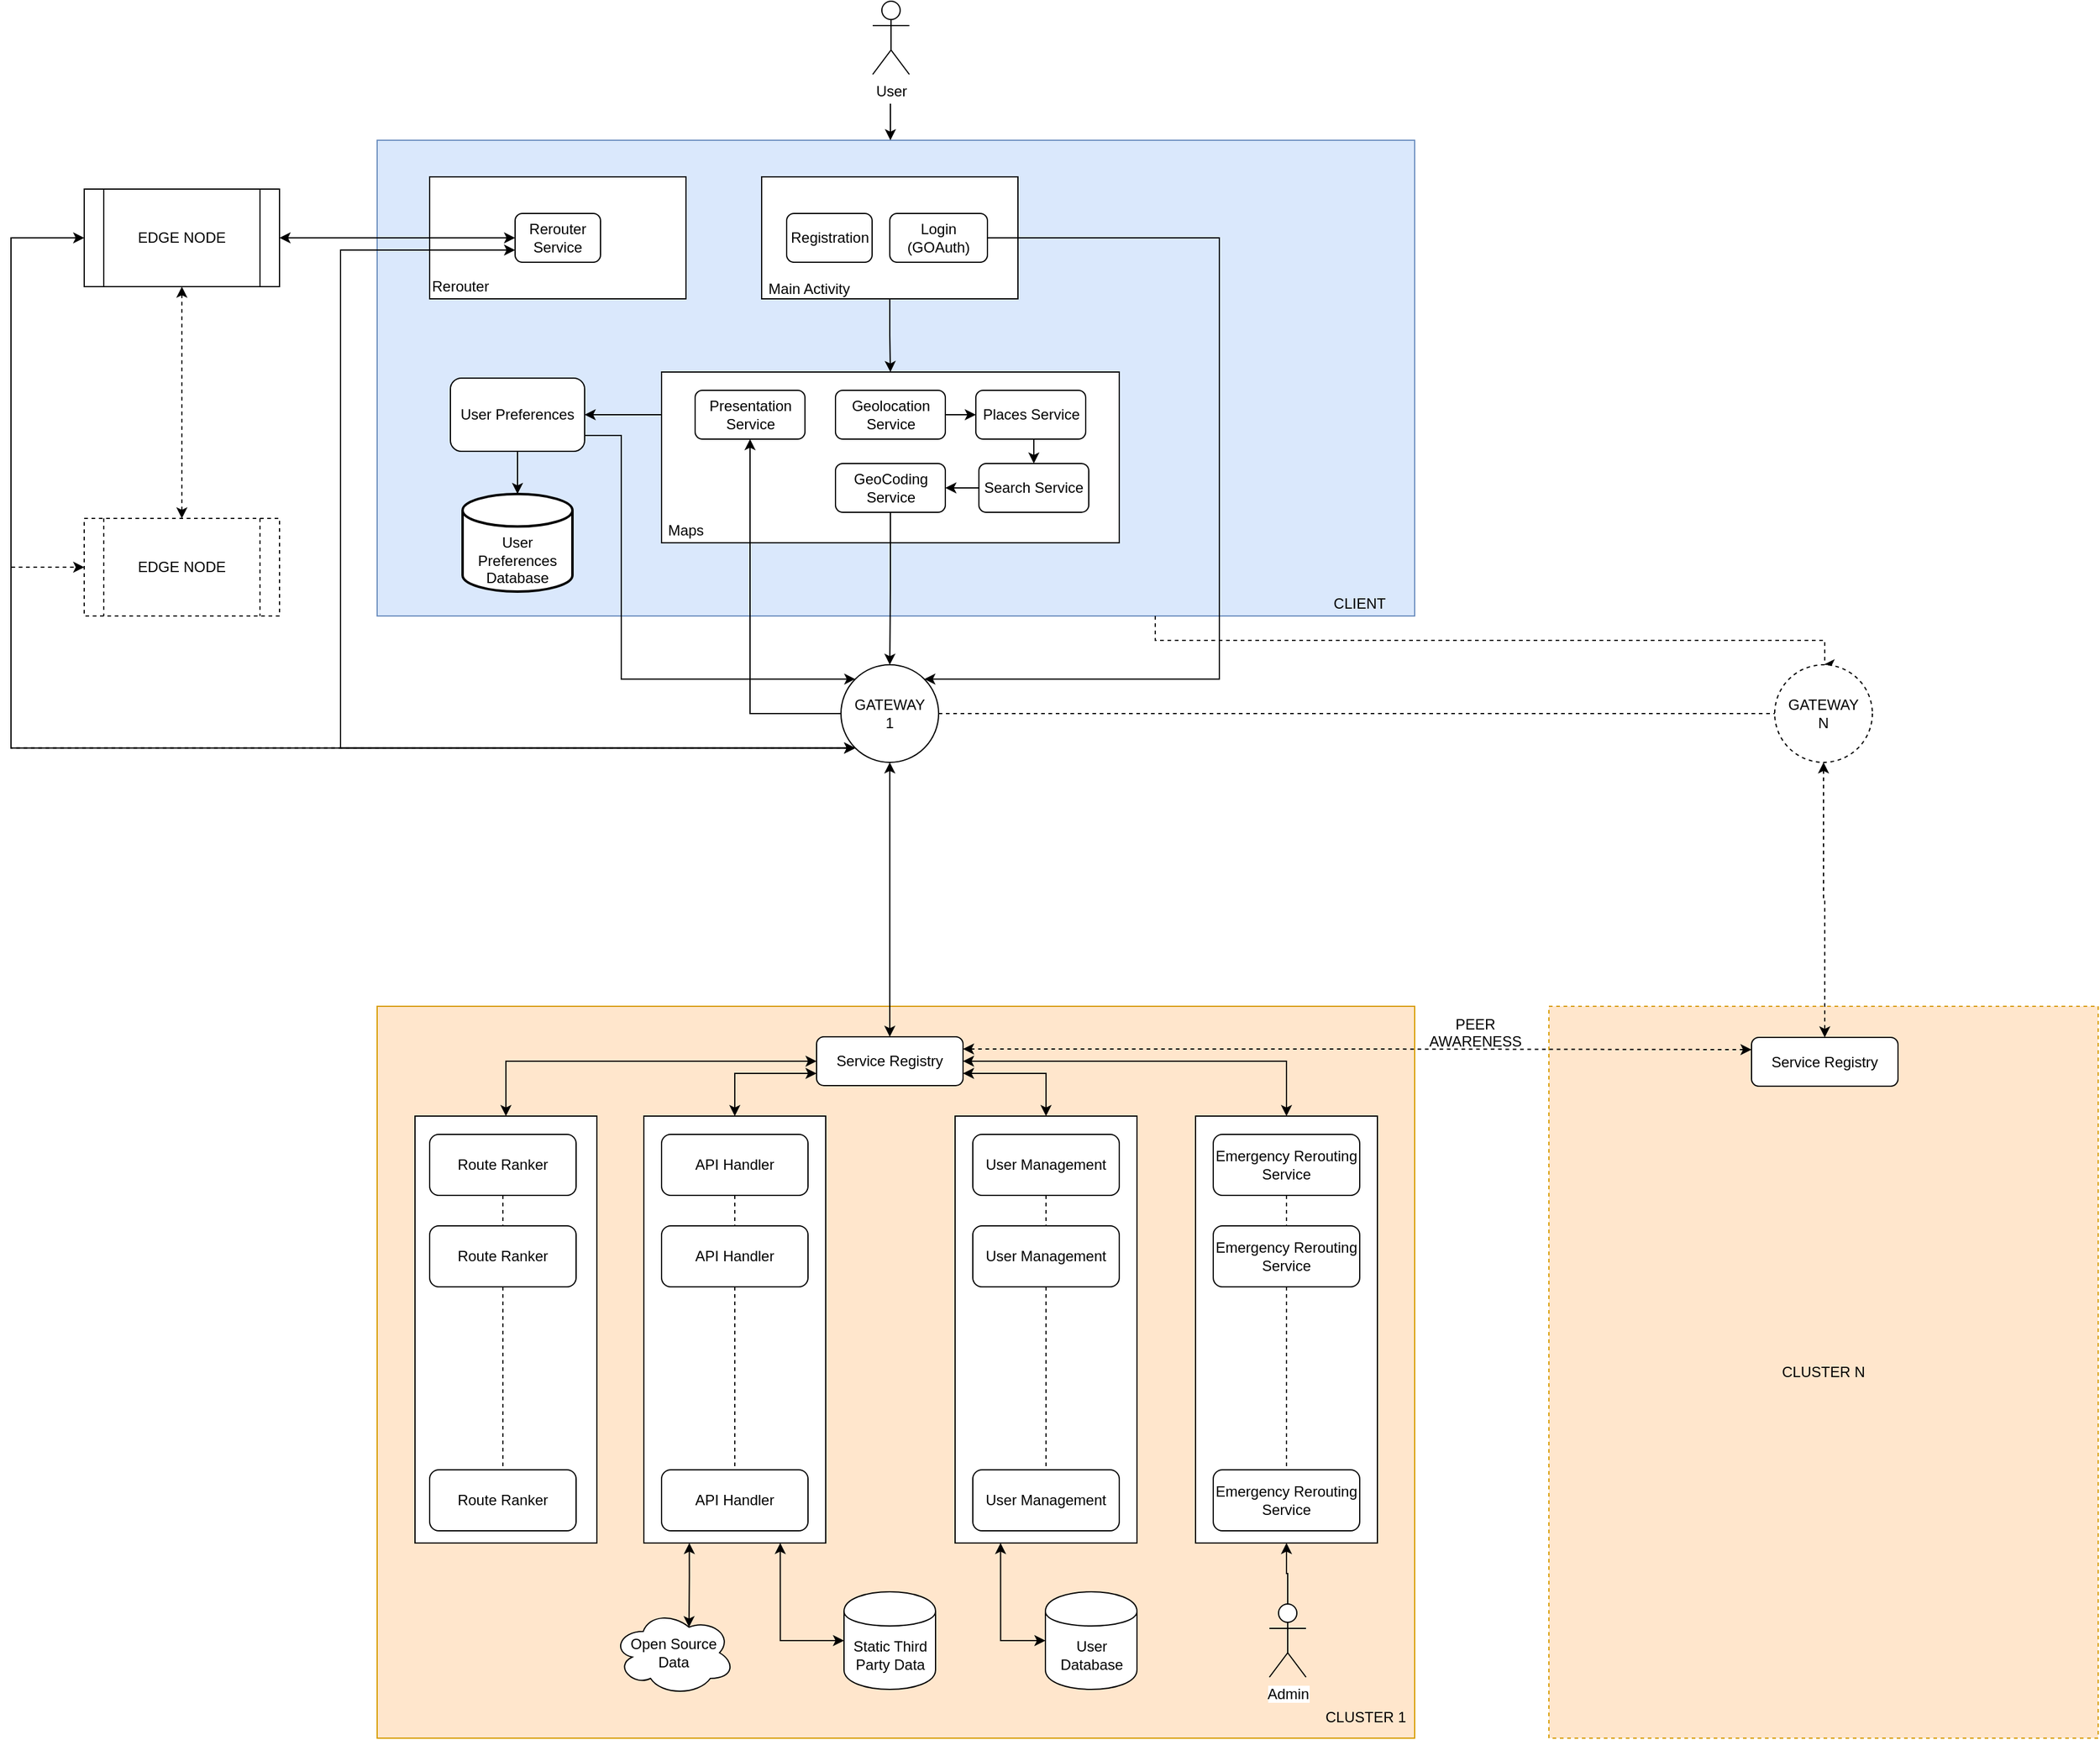 <mxfile version="10.6.0" type="device"><diagram id="mybhikKIC00zpc_PzN2D" name="Page-1"><mxGraphModel dx="2530" dy="2068" grid="1" gridSize="10" guides="1" tooltips="1" connect="1" arrows="1" fold="1" page="1" pageScale="1" pageWidth="850" pageHeight="1100" math="0" shadow="0"><root><mxCell id="0"/><mxCell id="1" parent="0"/><mxCell id="wE9JwiQOG_9vIh5-JScg-59" value="" style="rounded=0;whiteSpace=wrap;html=1;fillColor=#ffe6cc;strokeColor=#d79b00;" parent="1" vertex="1"><mxGeometry y="800" width="850" height="600" as="geometry"/></mxCell><mxCell id="ZynzFUk2i4fDw7fkE-F0-60" value="" style="rounded=0;whiteSpace=wrap;html=1;" vertex="1" parent="1"><mxGeometry x="670.5" y="890" width="149" height="350" as="geometry"/></mxCell><mxCell id="ZynzFUk2i4fDw7fkE-F0-66" style="edgeStyle=orthogonalEdgeStyle;rounded=0;orthogonalLoop=1;jettySize=auto;html=1;exitX=0.25;exitY=1;exitDx=0;exitDy=0;entryX=0;entryY=0.5;entryDx=0;entryDy=0;startArrow=classic;startFill=1;endArrow=classic;endFill=1;" edge="1" parent="1" source="ZynzFUk2i4fDw7fkE-F0-59" target="wE9JwiQOG_9vIh5-JScg-68"><mxGeometry relative="1" as="geometry"/></mxCell><mxCell id="ZynzFUk2i4fDw7fkE-F0-59" value="" style="rounded=0;whiteSpace=wrap;html=1;" vertex="1" parent="1"><mxGeometry x="473.5" y="890" width="149" height="350" as="geometry"/></mxCell><mxCell id="ZynzFUk2i4fDw7fkE-F0-64" style="edgeStyle=orthogonalEdgeStyle;rounded=0;orthogonalLoop=1;jettySize=auto;html=1;exitX=0.25;exitY=1;exitDx=0;exitDy=0;entryX=0.625;entryY=0.2;entryDx=0;entryDy=0;entryPerimeter=0;startArrow=classic;startFill=1;endArrow=classic;endFill=1;" edge="1" parent="1" source="ZynzFUk2i4fDw7fkE-F0-58" target="wE9JwiQOG_9vIh5-JScg-66"><mxGeometry relative="1" as="geometry"/></mxCell><mxCell id="ZynzFUk2i4fDw7fkE-F0-65" style="edgeStyle=orthogonalEdgeStyle;rounded=0;orthogonalLoop=1;jettySize=auto;html=1;exitX=0.75;exitY=1;exitDx=0;exitDy=0;entryX=0;entryY=0.5;entryDx=0;entryDy=0;startArrow=classic;startFill=1;endArrow=classic;endFill=1;" edge="1" parent="1" source="ZynzFUk2i4fDw7fkE-F0-58" target="wE9JwiQOG_9vIh5-JScg-67"><mxGeometry relative="1" as="geometry"/></mxCell><mxCell id="ZynzFUk2i4fDw7fkE-F0-58" value="" style="rounded=0;whiteSpace=wrap;html=1;" vertex="1" parent="1"><mxGeometry x="218.5" y="890" width="149" height="350" as="geometry"/></mxCell><mxCell id="ZynzFUk2i4fDw7fkE-F0-57" value="" style="rounded=0;whiteSpace=wrap;html=1;" vertex="1" parent="1"><mxGeometry x="31" y="890" width="149" height="350" as="geometry"/></mxCell><mxCell id="wE9JwiQOG_9vIh5-JScg-9" value="" style="rounded=0;whiteSpace=wrap;html=1;fillColor=#dae8fc;strokeColor=#6c8ebf;" parent="1" vertex="1"><mxGeometry y="90" width="850" height="390" as="geometry"/></mxCell><mxCell id="ZynzFUk2i4fDw7fkE-F0-5" style="edgeStyle=orthogonalEdgeStyle;rounded=0;orthogonalLoop=1;jettySize=auto;html=1;exitX=0;exitY=0.25;exitDx=0;exitDy=0;entryX=1;entryY=0.5;entryDx=0;entryDy=0;" edge="1" parent="1" source="ZynzFUk2i4fDw7fkE-F0-3" target="wE9JwiQOG_9vIh5-JScg-34"><mxGeometry relative="1" as="geometry"/></mxCell><mxCell id="ZynzFUk2i4fDw7fkE-F0-3" value="" style="rounded=0;whiteSpace=wrap;html=1;" vertex="1" parent="1"><mxGeometry x="233" y="280" width="375" height="140" as="geometry"/></mxCell><mxCell id="ZynzFUk2i4fDw7fkE-F0-4" style="edgeStyle=orthogonalEdgeStyle;rounded=0;orthogonalLoop=1;jettySize=auto;html=1;exitX=0.5;exitY=1;exitDx=0;exitDy=0;entryX=0.5;entryY=0;entryDx=0;entryDy=0;" edge="1" parent="1" source="ZynzFUk2i4fDw7fkE-F0-2" target="ZynzFUk2i4fDw7fkE-F0-3"><mxGeometry relative="1" as="geometry"/></mxCell><mxCell id="ZynzFUk2i4fDw7fkE-F0-2" value="" style="rounded=0;whiteSpace=wrap;html=1;" vertex="1" parent="1"><mxGeometry x="315" y="120" width="210" height="100" as="geometry"/></mxCell><mxCell id="wE9JwiQOG_9vIh5-JScg-1" value="User" style="shape=umlActor;verticalLabelPosition=bottom;labelBackgroundColor=#ffffff;verticalAlign=top;html=1;outlineConnect=0;" parent="1" vertex="1"><mxGeometry x="406" y="-24" width="30" height="60" as="geometry"/></mxCell><mxCell id="wE9JwiQOG_9vIh5-JScg-7" value="" style="endArrow=classic;html=1;" parent="1" edge="1"><mxGeometry width="50" height="50" relative="1" as="geometry"><mxPoint x="420.5" y="60" as="sourcePoint"/><mxPoint x="420.5" y="90" as="targetPoint"/></mxGeometry></mxCell><mxCell id="wE9JwiQOG_9vIh5-JScg-11" value="Registration" style="rounded=1;whiteSpace=wrap;html=1;" parent="1" vertex="1"><mxGeometry x="335.5" y="150" width="70" height="40" as="geometry"/></mxCell><mxCell id="ZynzFUk2i4fDw7fkE-F0-12" style="edgeStyle=orthogonalEdgeStyle;rounded=0;orthogonalLoop=1;jettySize=auto;html=1;exitX=1;exitY=0.5;exitDx=0;exitDy=0;entryX=1;entryY=0;entryDx=0;entryDy=0;" edge="1" parent="1" source="wE9JwiQOG_9vIh5-JScg-12" target="wE9JwiQOG_9vIh5-JScg-44"><mxGeometry relative="1" as="geometry"><Array as="points"><mxPoint x="690" y="170"/><mxPoint x="690" y="531"/></Array></mxGeometry></mxCell><mxCell id="wE9JwiQOG_9vIh5-JScg-12" value="Login (GOAuth)" style="rounded=1;whiteSpace=wrap;html=1;" parent="1" vertex="1"><mxGeometry x="420" y="150" width="80" height="40" as="geometry"/></mxCell><mxCell id="wE9JwiQOG_9vIh5-JScg-17" value="Main Activity" style="text;html=1;strokeColor=none;fillColor=none;align=center;verticalAlign=middle;whiteSpace=wrap;rounded=0;" parent="1" vertex="1"><mxGeometry x="309" y="207" width="90" height="10" as="geometry"/></mxCell><mxCell id="ZynzFUk2i4fDw7fkE-F0-6" style="edgeStyle=orthogonalEdgeStyle;rounded=0;orthogonalLoop=1;jettySize=auto;html=1;exitX=1;exitY=0.5;exitDx=0;exitDy=0;entryX=0;entryY=0.5;entryDx=0;entryDy=0;" edge="1" parent="1" source="wE9JwiQOG_9vIh5-JScg-20" target="wE9JwiQOG_9vIh5-JScg-21"><mxGeometry relative="1" as="geometry"/></mxCell><mxCell id="wE9JwiQOG_9vIh5-JScg-20" value="Geolocation Service" style="rounded=1;whiteSpace=wrap;html=1;" parent="1" vertex="1"><mxGeometry x="375.5" y="295" width="90" height="40" as="geometry"/></mxCell><mxCell id="ZynzFUk2i4fDw7fkE-F0-7" style="edgeStyle=orthogonalEdgeStyle;rounded=0;orthogonalLoop=1;jettySize=auto;html=1;exitX=0.5;exitY=1;exitDx=0;exitDy=0;entryX=0.5;entryY=0;entryDx=0;entryDy=0;" edge="1" parent="1" source="wE9JwiQOG_9vIh5-JScg-21" target="wE9JwiQOG_9vIh5-JScg-22"><mxGeometry relative="1" as="geometry"/></mxCell><mxCell id="wE9JwiQOG_9vIh5-JScg-21" value="Places Service" style="rounded=1;whiteSpace=wrap;html=1;" parent="1" vertex="1"><mxGeometry x="490.5" y="295" width="90" height="40" as="geometry"/></mxCell><mxCell id="ZynzFUk2i4fDw7fkE-F0-8" style="edgeStyle=orthogonalEdgeStyle;rounded=0;orthogonalLoop=1;jettySize=auto;html=1;exitX=0;exitY=0.5;exitDx=0;exitDy=0;entryX=1;entryY=0.5;entryDx=0;entryDy=0;" edge="1" parent="1" source="wE9JwiQOG_9vIh5-JScg-22" target="wE9JwiQOG_9vIh5-JScg-23"><mxGeometry relative="1" as="geometry"/></mxCell><mxCell id="wE9JwiQOG_9vIh5-JScg-22" value="Search Service" style="rounded=1;whiteSpace=wrap;html=1;" parent="1" vertex="1"><mxGeometry x="493" y="355" width="90" height="40" as="geometry"/></mxCell><mxCell id="ZynzFUk2i4fDw7fkE-F0-9" style="edgeStyle=orthogonalEdgeStyle;rounded=0;orthogonalLoop=1;jettySize=auto;html=1;exitX=0.5;exitY=1;exitDx=0;exitDy=0;entryX=0.5;entryY=0;entryDx=0;entryDy=0;" edge="1" parent="1" source="wE9JwiQOG_9vIh5-JScg-23" target="wE9JwiQOG_9vIh5-JScg-44"><mxGeometry relative="1" as="geometry"/></mxCell><mxCell id="ZynzFUk2i4fDw7fkE-F0-24" style="edgeStyle=orthogonalEdgeStyle;rounded=0;orthogonalLoop=1;jettySize=auto;html=1;exitX=0.75;exitY=1;exitDx=0;exitDy=0;entryX=0.5;entryY=0;entryDx=0;entryDy=0;dashed=1;startArrow=none;startFill=0;endArrow=classic;endFill=1;" edge="1" parent="1" source="wE9JwiQOG_9vIh5-JScg-9" target="ZynzFUk2i4fDw7fkE-F0-19"><mxGeometry relative="1" as="geometry"><Array as="points"><mxPoint x="638" y="500"/><mxPoint x="1186" y="500"/></Array></mxGeometry></mxCell><mxCell id="wE9JwiQOG_9vIh5-JScg-23" value="GeoCoding Service" style="rounded=1;whiteSpace=wrap;html=1;" parent="1" vertex="1"><mxGeometry x="375.5" y="355" width="90" height="40" as="geometry"/></mxCell><mxCell id="wE9JwiQOG_9vIh5-JScg-26" value="Presentation Service" style="rounded=1;whiteSpace=wrap;html=1;" parent="1" vertex="1"><mxGeometry x="260.5" y="295" width="90" height="40" as="geometry"/></mxCell><mxCell id="wE9JwiQOG_9vIh5-JScg-27" value="Maps " style="text;html=1;strokeColor=none;fillColor=none;align=center;verticalAlign=middle;whiteSpace=wrap;rounded=0;" parent="1" vertex="1"><mxGeometry x="233" y="400" width="40" height="20" as="geometry"/></mxCell><mxCell id="ZynzFUk2i4fDw7fkE-F0-1" style="edgeStyle=orthogonalEdgeStyle;rounded=0;orthogonalLoop=1;jettySize=auto;html=1;exitX=0.5;exitY=1;exitDx=0;exitDy=0;entryX=0.5;entryY=0;entryDx=0;entryDy=0;entryPerimeter=0;" edge="1" parent="1" source="wE9JwiQOG_9vIh5-JScg-34" target="wE9JwiQOG_9vIh5-JScg-37"><mxGeometry relative="1" as="geometry"/></mxCell><mxCell id="ZynzFUk2i4fDw7fkE-F0-11" style="edgeStyle=orthogonalEdgeStyle;rounded=0;orthogonalLoop=1;jettySize=auto;html=1;exitX=1;exitY=0.75;exitDx=0;exitDy=0;entryX=0;entryY=0;entryDx=0;entryDy=0;" edge="1" parent="1" source="wE9JwiQOG_9vIh5-JScg-34" target="wE9JwiQOG_9vIh5-JScg-44"><mxGeometry relative="1" as="geometry"><Array as="points"><mxPoint x="200" y="332"/><mxPoint x="200" y="532"/></Array></mxGeometry></mxCell><mxCell id="wE9JwiQOG_9vIh5-JScg-34" value="User Preferences" style="rounded=1;whiteSpace=wrap;html=1;" parent="1" vertex="1"><mxGeometry x="60" y="285" width="110" height="60" as="geometry"/></mxCell><mxCell id="wE9JwiQOG_9vIh5-JScg-37" value="&lt;br&gt;&lt;div&gt;&lt;br&gt;&lt;/div&gt;&lt;div&gt;User Preferences Database&lt;/div&gt;" style="strokeWidth=2;html=1;shape=mxgraph.flowchart.database;whiteSpace=wrap;" parent="1" vertex="1"><mxGeometry x="70" y="380" width="90" height="80" as="geometry"/></mxCell><mxCell id="wE9JwiQOG_9vIh5-JScg-42" value="CLIENT " style="text;html=1;strokeColor=none;fillColor=none;align=center;verticalAlign=middle;whiteSpace=wrap;rounded=0;" parent="1" vertex="1"><mxGeometry x="760" y="460" width="90" height="20" as="geometry"/></mxCell><mxCell id="ZynzFUk2i4fDw7fkE-F0-13" style="edgeStyle=orthogonalEdgeStyle;rounded=0;orthogonalLoop=1;jettySize=auto;html=1;exitX=0;exitY=0.5;exitDx=0;exitDy=0;entryX=0.5;entryY=1;entryDx=0;entryDy=0;" edge="1" parent="1" source="wE9JwiQOG_9vIh5-JScg-44" target="wE9JwiQOG_9vIh5-JScg-26"><mxGeometry relative="1" as="geometry"/></mxCell><mxCell id="ZynzFUk2i4fDw7fkE-F0-20" style="edgeStyle=orthogonalEdgeStyle;rounded=0;orthogonalLoop=1;jettySize=auto;html=1;exitX=1;exitY=0.5;exitDx=0;exitDy=0;entryX=0;entryY=0.5;entryDx=0;entryDy=0;startArrow=none;startFill=0;endArrow=none;endFill=0;dashed=1;" edge="1" parent="1" source="wE9JwiQOG_9vIh5-JScg-44" target="ZynzFUk2i4fDw7fkE-F0-19"><mxGeometry relative="1" as="geometry"/></mxCell><mxCell id="ZynzFUk2i4fDw7fkE-F0-37" style="edgeStyle=orthogonalEdgeStyle;rounded=0;orthogonalLoop=1;jettySize=auto;html=1;exitX=0;exitY=1;exitDx=0;exitDy=0;entryX=0;entryY=0.5;entryDx=0;entryDy=0;dashed=1;startArrow=classic;startFill=1;endArrow=classic;endFill=1;" edge="1" parent="1" source="wE9JwiQOG_9vIh5-JScg-44" target="ZynzFUk2i4fDw7fkE-F0-28"><mxGeometry relative="1" as="geometry"><Array as="points"><mxPoint x="-300" y="589"/><mxPoint x="-300" y="440"/></Array></mxGeometry></mxCell><mxCell id="wE9JwiQOG_9vIh5-JScg-44" value="GATEWAY&lt;br&gt;1&lt;br&gt;" style="ellipse;whiteSpace=wrap;html=1;aspect=fixed;" parent="1" vertex="1"><mxGeometry x="380" y="520" width="80" height="80" as="geometry"/></mxCell><mxCell id="wE9JwiQOG_9vIh5-JScg-76" style="edgeStyle=orthogonalEdgeStyle;rounded=0;orthogonalLoop=1;jettySize=auto;html=1;startArrow=classic;startFill=1;exitX=0;exitY=0.5;exitDx=0;exitDy=0;entryX=0.5;entryY=0;entryDx=0;entryDy=0;" parent="1" source="wE9JwiQOG_9vIh5-JScg-61" target="ZynzFUk2i4fDw7fkE-F0-57" edge="1"><mxGeometry relative="1" as="geometry"/></mxCell><mxCell id="wE9JwiQOG_9vIh5-JScg-80" style="edgeStyle=orthogonalEdgeStyle;rounded=0;orthogonalLoop=1;jettySize=auto;html=1;startArrow=classic;startFill=1;exitX=1;exitY=0.5;exitDx=0;exitDy=0;entryX=0.5;entryY=0;entryDx=0;entryDy=0;" parent="1" source="wE9JwiQOG_9vIh5-JScg-61" target="ZynzFUk2i4fDw7fkE-F0-60" edge="1"><mxGeometry relative="1" as="geometry"/></mxCell><mxCell id="ZynzFUk2i4fDw7fkE-F0-14" style="edgeStyle=orthogonalEdgeStyle;rounded=0;orthogonalLoop=1;jettySize=auto;html=1;exitX=0;exitY=0.75;exitDx=0;exitDy=0;startArrow=classic;startFill=1;entryX=0.5;entryY=0;entryDx=0;entryDy=0;" edge="1" parent="1" source="wE9JwiQOG_9vIh5-JScg-61" target="ZynzFUk2i4fDw7fkE-F0-58"><mxGeometry relative="1" as="geometry"><mxPoint x="293" y="890" as="targetPoint"/></mxGeometry></mxCell><mxCell id="ZynzFUk2i4fDw7fkE-F0-63" style="edgeStyle=orthogonalEdgeStyle;rounded=0;orthogonalLoop=1;jettySize=auto;html=1;exitX=1;exitY=0.75;exitDx=0;exitDy=0;entryX=0.5;entryY=0;entryDx=0;entryDy=0;startArrow=classic;startFill=1;endArrow=classic;endFill=1;" edge="1" parent="1" source="wE9JwiQOG_9vIh5-JScg-61" target="ZynzFUk2i4fDw7fkE-F0-59"><mxGeometry relative="1" as="geometry"/></mxCell><mxCell id="wE9JwiQOG_9vIh5-JScg-61" value="Service Registry" style="rounded=1;whiteSpace=wrap;html=1;" parent="1" vertex="1"><mxGeometry x="360" y="825" width="120" height="40" as="geometry"/></mxCell><mxCell id="ZynzFUk2i4fDw7fkE-F0-43" style="edgeStyle=orthogonalEdgeStyle;rounded=0;orthogonalLoop=1;jettySize=auto;html=1;exitX=0.5;exitY=1;exitDx=0;exitDy=0;entryX=0.5;entryY=0;entryDx=0;entryDy=0;startArrow=none;startFill=0;endArrow=none;endFill=0;dashed=1;" edge="1" parent="1" source="wE9JwiQOG_9vIh5-JScg-62" target="ZynzFUk2i4fDw7fkE-F0-41"><mxGeometry relative="1" as="geometry"/></mxCell><mxCell id="wE9JwiQOG_9vIh5-JScg-62" value="Route Ranker" style="rounded=1;whiteSpace=wrap;html=1;" parent="1" vertex="1"><mxGeometry x="43" y="905" width="120" height="50" as="geometry"/></mxCell><mxCell id="ZynzFUk2i4fDw7fkE-F0-51" style="edgeStyle=orthogonalEdgeStyle;rounded=0;orthogonalLoop=1;jettySize=auto;html=1;exitX=0.5;exitY=1;exitDx=0;exitDy=0;entryX=0.5;entryY=0;entryDx=0;entryDy=0;dashed=1;startArrow=none;startFill=0;endArrow=none;endFill=0;" edge="1" parent="1" source="wE9JwiQOG_9vIh5-JScg-63" target="ZynzFUk2i4fDw7fkE-F0-45"><mxGeometry relative="1" as="geometry"/></mxCell><mxCell id="wE9JwiQOG_9vIh5-JScg-63" value="API Handler" style="rounded=1;whiteSpace=wrap;html=1;" parent="1" vertex="1"><mxGeometry x="233" y="905" width="120" height="50" as="geometry"/></mxCell><mxCell id="ZynzFUk2i4fDw7fkE-F0-53" style="edgeStyle=orthogonalEdgeStyle;rounded=0;orthogonalLoop=1;jettySize=auto;html=1;exitX=0.5;exitY=1;exitDx=0;exitDy=0;entryX=0.5;entryY=0;entryDx=0;entryDy=0;dashed=1;startArrow=none;startFill=0;endArrow=none;endFill=0;" edge="1" parent="1" source="wE9JwiQOG_9vIh5-JScg-64" target="ZynzFUk2i4fDw7fkE-F0-46"><mxGeometry relative="1" as="geometry"/></mxCell><mxCell id="wE9JwiQOG_9vIh5-JScg-64" value="User Management" style="rounded=1;whiteSpace=wrap;html=1;" parent="1" vertex="1"><mxGeometry x="488" y="905" width="120" height="50" as="geometry"/></mxCell><mxCell id="ZynzFUk2i4fDw7fkE-F0-55" style="edgeStyle=orthogonalEdgeStyle;rounded=0;orthogonalLoop=1;jettySize=auto;html=1;exitX=0.5;exitY=1;exitDx=0;exitDy=0;entryX=0.5;entryY=0;entryDx=0;entryDy=0;dashed=1;startArrow=none;startFill=0;endArrow=none;endFill=0;" edge="1" parent="1" source="wE9JwiQOG_9vIh5-JScg-65" target="ZynzFUk2i4fDw7fkE-F0-47"><mxGeometry relative="1" as="geometry"/></mxCell><mxCell id="wE9JwiQOG_9vIh5-JScg-65" value="Emergency Rerouting Service" style="rounded=1;whiteSpace=wrap;html=1;" parent="1" vertex="1"><mxGeometry x="685" y="905" width="120" height="50" as="geometry"/></mxCell><mxCell id="wE9JwiQOG_9vIh5-JScg-66" value="Open Source Data" style="ellipse;shape=cloud;whiteSpace=wrap;html=1;" parent="1" vertex="1"><mxGeometry x="193" y="1295" width="100" height="70" as="geometry"/></mxCell><mxCell id="wE9JwiQOG_9vIh5-JScg-67" value="Static Third Party Data" style="shape=cylinder;whiteSpace=wrap;html=1;boundedLbl=1;backgroundOutline=1;" parent="1" vertex="1"><mxGeometry x="382.5" y="1280" width="75" height="80" as="geometry"/></mxCell><mxCell id="wE9JwiQOG_9vIh5-JScg-68" value="User Database" style="shape=cylinder;whiteSpace=wrap;html=1;boundedLbl=1;backgroundOutline=1;" parent="1" vertex="1"><mxGeometry x="547.5" y="1280" width="75" height="80" as="geometry"/></mxCell><mxCell id="ZynzFUk2i4fDw7fkE-F0-68" style="edgeStyle=orthogonalEdgeStyle;rounded=0;orthogonalLoop=1;jettySize=auto;html=1;exitX=0.5;exitY=0;exitDx=0;exitDy=0;exitPerimeter=0;entryX=0.5;entryY=1;entryDx=0;entryDy=0;startArrow=none;startFill=0;endArrow=classic;endFill=1;" edge="1" parent="1" source="wE9JwiQOG_9vIh5-JScg-74" target="ZynzFUk2i4fDw7fkE-F0-60"><mxGeometry relative="1" as="geometry"/></mxCell><mxCell id="wE9JwiQOG_9vIh5-JScg-74" value="Admin" style="shape=umlActor;verticalLabelPosition=bottom;labelBackgroundColor=#ffffff;verticalAlign=top;html=1;outlineConnect=0;" parent="1" vertex="1"><mxGeometry x="731" y="1290" width="30" height="60" as="geometry"/></mxCell><mxCell id="wE9JwiQOG_9vIh5-JScg-82" value="CLUSTER N" style="rounded=0;whiteSpace=wrap;html=1;dashed=1;fillColor=#ffe6cc;strokeColor=#d79b00;" parent="1" vertex="1"><mxGeometry x="960" y="800" width="450" height="600" as="geometry"/></mxCell><mxCell id="wE9JwiQOG_9vIh5-JScg-86" value="CLUSTER 1" style="text;html=1;strokeColor=none;fillColor=none;align=center;verticalAlign=middle;whiteSpace=wrap;rounded=0;dashed=1;" parent="1" vertex="1"><mxGeometry x="770" y="1365" width="80" height="35" as="geometry"/></mxCell><mxCell id="ZynzFUk2i4fDw7fkE-F0-22" style="edgeStyle=orthogonalEdgeStyle;rounded=0;orthogonalLoop=1;jettySize=auto;html=1;exitX=0.5;exitY=1;exitDx=0;exitDy=0;entryX=0.5;entryY=0;entryDx=0;entryDy=0;dashed=1;startArrow=classic;startFill=1;endArrow=classic;endFill=1;" edge="1" parent="1" source="ZynzFUk2i4fDw7fkE-F0-19" target="ZynzFUk2i4fDw7fkE-F0-25"><mxGeometry relative="1" as="geometry"/></mxCell><mxCell id="ZynzFUk2i4fDw7fkE-F0-19" value="GATEWAY&lt;br&gt;N&lt;br&gt;" style="ellipse;whiteSpace=wrap;html=1;aspect=fixed;dashed=1;" vertex="1" parent="1"><mxGeometry x="1145" y="520" width="80" height="80" as="geometry"/></mxCell><mxCell id="ZynzFUk2i4fDw7fkE-F0-25" value="Service Registry" style="rounded=1;whiteSpace=wrap;html=1;" vertex="1" parent="1"><mxGeometry x="1126" y="825.5" width="120" height="40" as="geometry"/></mxCell><mxCell id="ZynzFUk2i4fDw7fkE-F0-26" style="edgeStyle=orthogonalEdgeStyle;rounded=0;orthogonalLoop=1;jettySize=auto;html=1;exitX=1;exitY=0.25;exitDx=0;exitDy=0;entryX=0;entryY=0.25;entryDx=0;entryDy=0;dashed=1;startArrow=classic;startFill=1;endArrow=classic;endFill=1;" edge="1" parent="1" source="wE9JwiQOG_9vIh5-JScg-61" target="ZynzFUk2i4fDw7fkE-F0-25"><mxGeometry relative="1" as="geometry"/></mxCell><mxCell id="ZynzFUk2i4fDw7fkE-F0-10" style="edgeStyle=orthogonalEdgeStyle;rounded=0;orthogonalLoop=1;jettySize=auto;html=1;exitX=0.5;exitY=1;exitDx=0;exitDy=0;entryX=0.5;entryY=0;entryDx=0;entryDy=0;startArrow=classic;startFill=1;" edge="1" parent="1" source="wE9JwiQOG_9vIh5-JScg-44" target="wE9JwiQOG_9vIh5-JScg-61"><mxGeometry relative="1" as="geometry"/></mxCell><mxCell id="ZynzFUk2i4fDw7fkE-F0-33" style="edgeStyle=orthogonalEdgeStyle;rounded=0;orthogonalLoop=1;jettySize=auto;html=1;exitX=0.5;exitY=1;exitDx=0;exitDy=0;entryX=0.5;entryY=0;entryDx=0;entryDy=0;startArrow=classic;startFill=1;endArrow=classic;endFill=1;dashed=1;" edge="1" parent="1" source="ZynzFUk2i4fDw7fkE-F0-27" target="ZynzFUk2i4fDw7fkE-F0-28"><mxGeometry relative="1" as="geometry"/></mxCell><mxCell id="ZynzFUk2i4fDw7fkE-F0-36" style="edgeStyle=orthogonalEdgeStyle;rounded=0;orthogonalLoop=1;jettySize=auto;html=1;exitX=0;exitY=0.5;exitDx=0;exitDy=0;entryX=0;entryY=1;entryDx=0;entryDy=0;startArrow=classic;startFill=1;endArrow=classic;endFill=1;" edge="1" parent="1" source="ZynzFUk2i4fDw7fkE-F0-27" target="wE9JwiQOG_9vIh5-JScg-44"><mxGeometry relative="1" as="geometry"><Array as="points"><mxPoint x="-300" y="170"/><mxPoint x="-300" y="589"/></Array></mxGeometry></mxCell><mxCell id="ZynzFUk2i4fDw7fkE-F0-27" value="EDGE NODE" style="shape=process;whiteSpace=wrap;html=1;backgroundOutline=1;" vertex="1" parent="1"><mxGeometry x="-240" y="130" width="160" height="80" as="geometry"/></mxCell><mxCell id="ZynzFUk2i4fDw7fkE-F0-28" value="EDGE NODE" style="shape=process;whiteSpace=wrap;html=1;backgroundOutline=1;dashed=1;" vertex="1" parent="1"><mxGeometry x="-240" y="400" width="160" height="80" as="geometry"/></mxCell><mxCell id="ZynzFUk2i4fDw7fkE-F0-29" value="" style="rounded=0;whiteSpace=wrap;html=1;" vertex="1" parent="1"><mxGeometry x="43" y="120" width="210" height="100" as="geometry"/></mxCell><mxCell id="ZynzFUk2i4fDw7fkE-F0-30" value="Rerouter" style="text;html=1;resizable=0;points=[];autosize=1;align=left;verticalAlign=top;spacingTop=-4;" vertex="1" parent="1"><mxGeometry x="43" y="200" width="60" height="20" as="geometry"/></mxCell><mxCell id="ZynzFUk2i4fDw7fkE-F0-32" style="edgeStyle=orthogonalEdgeStyle;rounded=0;orthogonalLoop=1;jettySize=auto;html=1;exitX=0;exitY=0.5;exitDx=0;exitDy=0;entryX=1;entryY=0.5;entryDx=0;entryDy=0;startArrow=classic;startFill=1;endArrow=classic;endFill=1;" edge="1" parent="1" source="ZynzFUk2i4fDw7fkE-F0-31" target="ZynzFUk2i4fDw7fkE-F0-27"><mxGeometry relative="1" as="geometry"/></mxCell><mxCell id="ZynzFUk2i4fDw7fkE-F0-31" value="Rerouter Service" style="rounded=1;whiteSpace=wrap;html=1;" vertex="1" parent="1"><mxGeometry x="113" y="150" width="70" height="40" as="geometry"/></mxCell><mxCell id="ZynzFUk2i4fDw7fkE-F0-38" style="edgeStyle=orthogonalEdgeStyle;rounded=0;orthogonalLoop=1;jettySize=auto;html=1;exitX=0;exitY=1;exitDx=0;exitDy=0;entryX=0;entryY=0.75;entryDx=0;entryDy=0;startArrow=classic;startFill=1;endArrow=classic;endFill=1;" edge="1" parent="1" source="wE9JwiQOG_9vIh5-JScg-44" target="ZynzFUk2i4fDw7fkE-F0-31"><mxGeometry relative="1" as="geometry"><Array as="points"><mxPoint x="-30" y="589"/><mxPoint x="-30" y="180"/></Array></mxGeometry></mxCell><mxCell id="ZynzFUk2i4fDw7fkE-F0-39" value="&lt;div style=&quot;text-align: center&quot;&gt;&lt;span&gt;PEER&lt;/span&gt;&lt;/div&gt;&lt;div style=&quot;text-align: center&quot;&gt;&lt;span&gt;AWARENESS&lt;/span&gt;&lt;/div&gt;" style="text;html=1;resizable=0;points=[];autosize=1;align=left;verticalAlign=top;spacingTop=-4;" vertex="1" parent="1"><mxGeometry x="860" y="805" width="90" height="30" as="geometry"/></mxCell><mxCell id="ZynzFUk2i4fDw7fkE-F0-44" style="edgeStyle=orthogonalEdgeStyle;rounded=0;orthogonalLoop=1;jettySize=auto;html=1;exitX=0.5;exitY=1;exitDx=0;exitDy=0;entryX=0.5;entryY=0;entryDx=0;entryDy=0;dashed=1;startArrow=none;startFill=0;endArrow=none;endFill=0;" edge="1" parent="1" source="ZynzFUk2i4fDw7fkE-F0-41" target="ZynzFUk2i4fDw7fkE-F0-42"><mxGeometry relative="1" as="geometry"/></mxCell><mxCell id="ZynzFUk2i4fDw7fkE-F0-41" value="Route Ranker" style="rounded=1;whiteSpace=wrap;html=1;" vertex="1" parent="1"><mxGeometry x="43" y="980" width="120" height="50" as="geometry"/></mxCell><mxCell id="ZynzFUk2i4fDw7fkE-F0-42" value="Route Ranker" style="rounded=1;whiteSpace=wrap;html=1;" vertex="1" parent="1"><mxGeometry x="43" y="1180" width="120" height="50" as="geometry"/></mxCell><mxCell id="ZynzFUk2i4fDw7fkE-F0-52" style="edgeStyle=orthogonalEdgeStyle;rounded=0;orthogonalLoop=1;jettySize=auto;html=1;exitX=0.5;exitY=1;exitDx=0;exitDy=0;entryX=0.5;entryY=0;entryDx=0;entryDy=0;dashed=1;startArrow=none;startFill=0;endArrow=none;endFill=0;" edge="1" parent="1" source="ZynzFUk2i4fDw7fkE-F0-45" target="ZynzFUk2i4fDw7fkE-F0-48"><mxGeometry relative="1" as="geometry"/></mxCell><mxCell id="ZynzFUk2i4fDw7fkE-F0-45" value="API Handler" style="rounded=1;whiteSpace=wrap;html=1;" vertex="1" parent="1"><mxGeometry x="233" y="980" width="120" height="50" as="geometry"/></mxCell><mxCell id="ZynzFUk2i4fDw7fkE-F0-54" style="edgeStyle=orthogonalEdgeStyle;rounded=0;orthogonalLoop=1;jettySize=auto;html=1;exitX=0.5;exitY=1;exitDx=0;exitDy=0;entryX=0.5;entryY=0;entryDx=0;entryDy=0;dashed=1;startArrow=none;startFill=0;endArrow=none;endFill=0;" edge="1" parent="1" source="ZynzFUk2i4fDw7fkE-F0-46" target="ZynzFUk2i4fDw7fkE-F0-49"><mxGeometry relative="1" as="geometry"/></mxCell><mxCell id="ZynzFUk2i4fDw7fkE-F0-46" value="User Management" style="rounded=1;whiteSpace=wrap;html=1;" vertex="1" parent="1"><mxGeometry x="488" y="980" width="120" height="50" as="geometry"/></mxCell><mxCell id="ZynzFUk2i4fDw7fkE-F0-62" style="edgeStyle=orthogonalEdgeStyle;rounded=0;orthogonalLoop=1;jettySize=auto;html=1;exitX=0.5;exitY=1;exitDx=0;exitDy=0;entryX=0.5;entryY=0;entryDx=0;entryDy=0;dashed=1;startArrow=none;startFill=0;endArrow=none;endFill=0;" edge="1" parent="1" source="ZynzFUk2i4fDw7fkE-F0-47" target="ZynzFUk2i4fDw7fkE-F0-50"><mxGeometry relative="1" as="geometry"/></mxCell><mxCell id="ZynzFUk2i4fDw7fkE-F0-47" value="Emergency Rerouting Service" style="rounded=1;whiteSpace=wrap;html=1;" vertex="1" parent="1"><mxGeometry x="685" y="980" width="120" height="50" as="geometry"/></mxCell><mxCell id="ZynzFUk2i4fDw7fkE-F0-48" value="API Handler" style="rounded=1;whiteSpace=wrap;html=1;" vertex="1" parent="1"><mxGeometry x="233" y="1180" width="120" height="50" as="geometry"/></mxCell><mxCell id="ZynzFUk2i4fDw7fkE-F0-49" value="User Management" style="rounded=1;whiteSpace=wrap;html=1;" vertex="1" parent="1"><mxGeometry x="488" y="1180" width="120" height="50" as="geometry"/></mxCell><mxCell id="ZynzFUk2i4fDw7fkE-F0-50" value="Emergency Rerouting Service" style="rounded=1;whiteSpace=wrap;html=1;" vertex="1" parent="1"><mxGeometry x="685" y="1180" width="120" height="50" as="geometry"/></mxCell></root></mxGraphModel></diagram></mxfile>